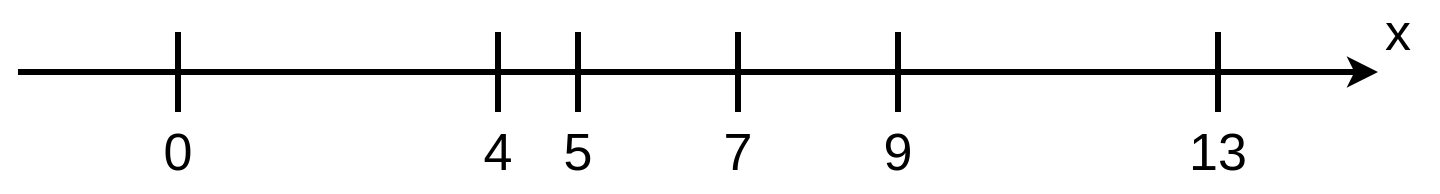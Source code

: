 <mxfile version="13.6.2" type="device" pages="3"><diagram id="4IxZMcBRCqeoXNSXJceS" name="Page-1"><mxGraphModel dx="1173" dy="684" grid="1" gridSize="10" guides="1" tooltips="1" connect="1" arrows="1" fold="1" page="1" pageScale="1" pageWidth="1169" pageHeight="827" math="0" shadow="0"><root><mxCell id="0"/><mxCell id="9rOc-Ag6cLwBSjtzbqxn-19" value="segments" parent="0" visible="0"/><mxCell id="9rOc-Ag6cLwBSjtzbqxn-20" value="" style="rounded=0;whiteSpace=wrap;html=1;fontSize=26;fillColor=#d5e8d4;strokeColor=none;" vertex="1" parent="9rOc-Ag6cLwBSjtzbqxn-19"><mxGeometry x="320" y="390" width="160" height="20" as="geometry"/></mxCell><mxCell id="9rOc-Ag6cLwBSjtzbqxn-23" value="" style="rounded=0;whiteSpace=wrap;html=1;fontSize=26;fillColor=#f8cecc;strokeColor=none;" vertex="1" parent="9rOc-Ag6cLwBSjtzbqxn-19"><mxGeometry x="480" y="390" width="40" height="20" as="geometry"/></mxCell><mxCell id="9rOc-Ag6cLwBSjtzbqxn-24" value="" style="rounded=0;whiteSpace=wrap;html=1;fontSize=26;fillColor=#dae8fc;strokeColor=none;" vertex="1" parent="9rOc-Ag6cLwBSjtzbqxn-19"><mxGeometry x="520" y="390" width="80" height="20" as="geometry"/></mxCell><mxCell id="9rOc-Ag6cLwBSjtzbqxn-25" value="" style="rounded=0;whiteSpace=wrap;html=1;fontSize=26;fillColor=#dae8fc;strokeColor=none;" vertex="1" parent="9rOc-Ag6cLwBSjtzbqxn-19"><mxGeometry x="600" y="390" width="80" height="20" as="geometry"/></mxCell><mxCell id="9rOc-Ag6cLwBSjtzbqxn-26" value="" style="rounded=0;whiteSpace=wrap;html=1;fontSize=26;fillColor=#d5e8d4;strokeColor=none;" vertex="1" parent="9rOc-Ag6cLwBSjtzbqxn-19"><mxGeometry x="680" y="390" width="160" height="20" as="geometry"/></mxCell><mxCell id="1" parent="0"/><mxCell id="9rOc-Ag6cLwBSjtzbqxn-1" value="" style="endArrow=classic;html=1;strokeWidth=3;" edge="1" parent="1"><mxGeometry width="50" height="50" relative="1" as="geometry"><mxPoint x="240" y="400" as="sourcePoint"/><mxPoint x="920" y="400" as="targetPoint"/></mxGeometry></mxCell><mxCell id="9rOc-Ag6cLwBSjtzbqxn-2" value="x" style="text;html=1;strokeColor=none;fillColor=none;align=center;verticalAlign=middle;whiteSpace=wrap;rounded=0;fontSize=26;" vertex="1" parent="1"><mxGeometry x="910" y="370" width="40" height="20" as="geometry"/></mxCell><mxCell id="9rOc-Ag6cLwBSjtzbqxn-3" value="" style="endArrow=none;html=1;strokeWidth=3;fontSize=26;" edge="1" parent="1"><mxGeometry width="50" height="50" relative="1" as="geometry"><mxPoint x="320" y="420" as="sourcePoint"/><mxPoint x="320" y="380" as="targetPoint"/></mxGeometry></mxCell><mxCell id="9rOc-Ag6cLwBSjtzbqxn-4" value="" style="endArrow=none;html=1;strokeWidth=3;fontSize=26;" edge="1" parent="1"><mxGeometry width="50" height="50" relative="1" as="geometry"><mxPoint x="480" y="420" as="sourcePoint"/><mxPoint x="480" y="380" as="targetPoint"/></mxGeometry></mxCell><mxCell id="9rOc-Ag6cLwBSjtzbqxn-5" value="" style="endArrow=none;html=1;strokeWidth=3;fontSize=26;" edge="1" parent="1"><mxGeometry width="50" height="50" relative="1" as="geometry"><mxPoint x="520" y="420" as="sourcePoint"/><mxPoint x="520" y="380" as="targetPoint"/></mxGeometry></mxCell><mxCell id="9rOc-Ag6cLwBSjtzbqxn-6" value="" style="endArrow=none;html=1;strokeWidth=3;fontSize=26;" edge="1" parent="1"><mxGeometry width="50" height="50" relative="1" as="geometry"><mxPoint x="600" y="420" as="sourcePoint"/><mxPoint x="600" y="380" as="targetPoint"/></mxGeometry></mxCell><mxCell id="9rOc-Ag6cLwBSjtzbqxn-7" value="" style="endArrow=none;html=1;strokeWidth=3;fontSize=26;" edge="1" parent="1"><mxGeometry width="50" height="50" relative="1" as="geometry"><mxPoint x="680" y="420" as="sourcePoint"/><mxPoint x="680" y="380" as="targetPoint"/></mxGeometry></mxCell><mxCell id="9rOc-Ag6cLwBSjtzbqxn-8" value="" style="endArrow=none;html=1;strokeWidth=3;fontSize=26;" edge="1" parent="1"><mxGeometry width="50" height="50" relative="1" as="geometry"><mxPoint x="840" y="420" as="sourcePoint"/><mxPoint x="840" y="380" as="targetPoint"/></mxGeometry></mxCell><mxCell id="9rOc-Ag6cLwBSjtzbqxn-9" value="0" style="text;html=1;strokeColor=none;fillColor=none;align=center;verticalAlign=middle;whiteSpace=wrap;rounded=0;fontSize=26;" vertex="1" parent="1"><mxGeometry x="300" y="420" width="40" height="40" as="geometry"/></mxCell><mxCell id="9rOc-Ag6cLwBSjtzbqxn-10" value="4" style="text;html=1;strokeColor=none;fillColor=none;align=center;verticalAlign=middle;whiteSpace=wrap;rounded=0;fontSize=26;" vertex="1" parent="1"><mxGeometry x="460" y="420" width="40" height="40" as="geometry"/></mxCell><mxCell id="9rOc-Ag6cLwBSjtzbqxn-11" value="5" style="text;html=1;strokeColor=none;fillColor=none;align=center;verticalAlign=middle;whiteSpace=wrap;rounded=0;fontSize=26;" vertex="1" parent="1"><mxGeometry x="500" y="420" width="40" height="40" as="geometry"/></mxCell><mxCell id="9rOc-Ag6cLwBSjtzbqxn-12" value="7" style="text;html=1;strokeColor=none;fillColor=none;align=center;verticalAlign=middle;whiteSpace=wrap;rounded=0;fontSize=26;" vertex="1" parent="1"><mxGeometry x="580" y="420" width="40" height="40" as="geometry"/></mxCell><mxCell id="9rOc-Ag6cLwBSjtzbqxn-13" value="9" style="text;html=1;strokeColor=none;fillColor=none;align=center;verticalAlign=middle;whiteSpace=wrap;rounded=0;fontSize=26;" vertex="1" parent="1"><mxGeometry x="660" y="420" width="40" height="40" as="geometry"/></mxCell><mxCell id="9rOc-Ag6cLwBSjtzbqxn-14" value="13" style="text;html=1;strokeColor=none;fillColor=none;align=center;verticalAlign=middle;whiteSpace=wrap;rounded=0;fontSize=26;" vertex="1" parent="1"><mxGeometry x="820" y="420" width="40" height="40" as="geometry"/></mxCell></root></mxGraphModel></diagram><diagram id="b6dFmag1QvJKVzDWfZvv" name="resolution"><mxGraphModel dx="1408" dy="821" grid="1" gridSize="10" guides="1" tooltips="1" connect="1" arrows="1" fold="1" page="1" pageScale="1" pageWidth="1169" pageHeight="827" math="0" shadow="0"><root><mxCell id="e_vRh98CDLZCGIjNmSVB-0"/><mxCell id="e_vRh98CDLZCGIjNmSVB-1" parent="e_vRh98CDLZCGIjNmSVB-0"/><mxCell id="_0P4pd1c-NF9jasHP2La-0" value="" style="rounded=0;whiteSpace=wrap;html=1;fontSize=26;fillColor=#d5e8d4;strokeWidth=2;" vertex="1" parent="e_vRh98CDLZCGIjNmSVB-1"><mxGeometry x="320" y="350" width="160" height="20" as="geometry"/></mxCell><mxCell id="_0P4pd1c-NF9jasHP2La-4" value="" style="rounded=0;whiteSpace=wrap;html=1;fontSize=26;fillColor=#d5e8d4;strokeWidth=2;" vertex="1" parent="e_vRh98CDLZCGIjNmSVB-1"><mxGeometry x="679" y="350" width="160" height="20" as="geometry"/></mxCell><mxCell id="_0P4pd1c-NF9jasHP2La-19" value="" style="rounded=0;whiteSpace=wrap;html=1;fontSize=26;fillColor=#f8cecc;strokeWidth=2;" vertex="1" parent="e_vRh98CDLZCGIjNmSVB-1"><mxGeometry x="479" y="190" width="40" height="20" as="geometry"/></mxCell><mxCell id="_0P4pd1c-NF9jasHP2La-22" value="" style="rounded=0;whiteSpace=wrap;html=1;fontSize=26;fillColor=#dae8fc;strokeWidth=2;" vertex="1" parent="e_vRh98CDLZCGIjNmSVB-1"><mxGeometry x="519" y="270" width="80" height="20" as="geometry"/></mxCell><mxCell id="_0P4pd1c-NF9jasHP2La-23" value="" style="rounded=0;whiteSpace=wrap;html=1;fontSize=26;fillColor=#dae8fc;strokeWidth=2;" vertex="1" parent="e_vRh98CDLZCGIjNmSVB-1"><mxGeometry x="599" y="270" width="80" height="20" as="geometry"/></mxCell><mxCell id="7n1yB0ruDdPp2f8_EnPd-14" value="" style="group" vertex="1" connectable="0" parent="e_vRh98CDLZCGIjNmSVB-1"><mxGeometry x="240" y="390" width="710" height="90" as="geometry"/></mxCell><mxCell id="7n1yB0ruDdPp2f8_EnPd-0" value="" style="endArrow=classic;html=1;strokeWidth=3;" edge="1" parent="7n1yB0ruDdPp2f8_EnPd-14"><mxGeometry width="50" height="50" relative="1" as="geometry"><mxPoint y="30" as="sourcePoint"/><mxPoint x="680" y="30" as="targetPoint"/></mxGeometry></mxCell><mxCell id="7n1yB0ruDdPp2f8_EnPd-1" value="x" style="text;html=1;strokeColor=none;fillColor=none;align=center;verticalAlign=middle;whiteSpace=wrap;rounded=0;fontSize=26;" vertex="1" parent="7n1yB0ruDdPp2f8_EnPd-14"><mxGeometry x="670" width="40" height="20" as="geometry"/></mxCell><mxCell id="7n1yB0ruDdPp2f8_EnPd-2" value="" style="endArrow=none;html=1;strokeWidth=3;fontSize=26;" edge="1" parent="7n1yB0ruDdPp2f8_EnPd-14"><mxGeometry width="50" height="50" relative="1" as="geometry"><mxPoint x="80" y="50" as="sourcePoint"/><mxPoint x="80" y="10" as="targetPoint"/></mxGeometry></mxCell><mxCell id="7n1yB0ruDdPp2f8_EnPd-3" value="" style="endArrow=none;html=1;strokeWidth=3;fontSize=26;" edge="1" parent="7n1yB0ruDdPp2f8_EnPd-14"><mxGeometry width="50" height="50" relative="1" as="geometry"><mxPoint x="240" y="50" as="sourcePoint"/><mxPoint x="240" y="10" as="targetPoint"/></mxGeometry></mxCell><mxCell id="7n1yB0ruDdPp2f8_EnPd-4" value="" style="endArrow=none;html=1;strokeWidth=3;fontSize=26;" edge="1" parent="7n1yB0ruDdPp2f8_EnPd-14"><mxGeometry width="50" height="50" relative="1" as="geometry"><mxPoint x="280" y="50" as="sourcePoint"/><mxPoint x="280" y="10" as="targetPoint"/></mxGeometry></mxCell><mxCell id="7n1yB0ruDdPp2f8_EnPd-5" value="" style="endArrow=none;html=1;strokeWidth=3;fontSize=26;" edge="1" parent="7n1yB0ruDdPp2f8_EnPd-14"><mxGeometry width="50" height="50" relative="1" as="geometry"><mxPoint x="360" y="50" as="sourcePoint"/><mxPoint x="360" y="10" as="targetPoint"/></mxGeometry></mxCell><mxCell id="7n1yB0ruDdPp2f8_EnPd-6" value="" style="endArrow=none;html=1;strokeWidth=3;fontSize=26;" edge="1" parent="7n1yB0ruDdPp2f8_EnPd-14"><mxGeometry width="50" height="50" relative="1" as="geometry"><mxPoint x="440" y="50" as="sourcePoint"/><mxPoint x="440" y="10" as="targetPoint"/></mxGeometry></mxCell><mxCell id="7n1yB0ruDdPp2f8_EnPd-7" value="" style="endArrow=none;html=1;strokeWidth=3;fontSize=26;" edge="1" parent="7n1yB0ruDdPp2f8_EnPd-14"><mxGeometry width="50" height="50" relative="1" as="geometry"><mxPoint x="600" y="50" as="sourcePoint"/><mxPoint x="600" y="10" as="targetPoint"/></mxGeometry></mxCell><mxCell id="7n1yB0ruDdPp2f8_EnPd-8" value="0" style="text;html=1;strokeColor=none;fillColor=none;align=center;verticalAlign=middle;whiteSpace=wrap;rounded=0;fontSize=26;" vertex="1" parent="7n1yB0ruDdPp2f8_EnPd-14"><mxGeometry x="60" y="50" width="40" height="40" as="geometry"/></mxCell><mxCell id="7n1yB0ruDdPp2f8_EnPd-9" value="4" style="text;html=1;strokeColor=none;fillColor=none;align=center;verticalAlign=middle;whiteSpace=wrap;rounded=0;fontSize=26;" vertex="1" parent="7n1yB0ruDdPp2f8_EnPd-14"><mxGeometry x="220" y="50" width="40" height="40" as="geometry"/></mxCell><mxCell id="7n1yB0ruDdPp2f8_EnPd-10" value="5" style="text;html=1;strokeColor=none;fillColor=none;align=center;verticalAlign=middle;whiteSpace=wrap;rounded=0;fontSize=26;" vertex="1" parent="7n1yB0ruDdPp2f8_EnPd-14"><mxGeometry x="260" y="50" width="40" height="40" as="geometry"/></mxCell><mxCell id="7n1yB0ruDdPp2f8_EnPd-11" value="7" style="text;html=1;strokeColor=none;fillColor=none;align=center;verticalAlign=middle;whiteSpace=wrap;rounded=0;fontSize=26;" vertex="1" parent="7n1yB0ruDdPp2f8_EnPd-14"><mxGeometry x="340" y="50" width="40" height="40" as="geometry"/></mxCell><mxCell id="7n1yB0ruDdPp2f8_EnPd-12" value="9" style="text;html=1;strokeColor=none;fillColor=none;align=center;verticalAlign=middle;whiteSpace=wrap;rounded=0;fontSize=26;" vertex="1" parent="7n1yB0ruDdPp2f8_EnPd-14"><mxGeometry x="420" y="50" width="40" height="40" as="geometry"/></mxCell><mxCell id="7n1yB0ruDdPp2f8_EnPd-13" value="13" style="text;html=1;strokeColor=none;fillColor=none;align=center;verticalAlign=middle;whiteSpace=wrap;rounded=0;fontSize=26;" vertex="1" parent="7n1yB0ruDdPp2f8_EnPd-14"><mxGeometry x="580" y="50" width="40" height="40" as="geometry"/></mxCell><mxCell id="7n1yB0ruDdPp2f8_EnPd-15" value="Cell width: 4" style="text;html=1;strokeColor=none;fillColor=none;align=center;verticalAlign=middle;whiteSpace=wrap;rounded=0;fontSize=26;" vertex="1" parent="e_vRh98CDLZCGIjNmSVB-1"><mxGeometry x="80" y="350" width="160" height="20" as="geometry"/></mxCell><mxCell id="7n1yB0ruDdPp2f8_EnPd-16" value="Cell width: 2" style="text;html=1;strokeColor=none;fillColor=none;align=center;verticalAlign=middle;whiteSpace=wrap;rounded=0;fontSize=26;" vertex="1" parent="e_vRh98CDLZCGIjNmSVB-1"><mxGeometry x="80" y="270" width="160" height="20" as="geometry"/></mxCell><mxCell id="7n1yB0ruDdPp2f8_EnPd-17" value="Cell width: 1" style="text;html=1;strokeColor=none;fillColor=none;align=center;verticalAlign=middle;whiteSpace=wrap;rounded=0;fontSize=26;" vertex="1" parent="e_vRh98CDLZCGIjNmSVB-1"><mxGeometry x="80" y="190" width="160" height="20" as="geometry"/></mxCell></root></mxGraphModel></diagram><diagram id="0u4__ggTEvqraVXelnUl" name="Page-3"><mxGraphModel dx="3328" dy="1883" grid="1" gridSize="10" guides="1" tooltips="1" connect="1" arrows="1" fold="1" page="1" pageScale="1" pageWidth="1169" pageHeight="827" math="0" shadow="0"><root><mxCell id="9dSKO-LoE7_sZD07vku8-0"/><mxCell id="9dSKO-LoE7_sZD07vku8-1" parent="9dSKO-LoE7_sZD07vku8-0"/><mxCell id="9dSKO-LoE7_sZD07vku8-2" value="" style="rounded=0;whiteSpace=wrap;html=1;fontSize=26;fillColor=#d5e8d4;strokeWidth=2;" vertex="1" parent="9dSKO-LoE7_sZD07vku8-1"><mxGeometry x="320" y="350" width="160" height="20" as="geometry"/></mxCell><mxCell id="9dSKO-LoE7_sZD07vku8-3" value="" style="rounded=0;whiteSpace=wrap;html=1;fontSize=26;fillColor=#d5e8d4;strokeWidth=2;" vertex="1" parent="9dSKO-LoE7_sZD07vku8-1"><mxGeometry x="679" y="350" width="160" height="20" as="geometry"/></mxCell><mxCell id="9dSKO-LoE7_sZD07vku8-4" value="" style="rounded=0;whiteSpace=wrap;html=1;fontSize=26;fillColor=#f8cecc;strokeWidth=2;" vertex="1" parent="9dSKO-LoE7_sZD07vku8-1"><mxGeometry x="479" y="190" width="40" height="20" as="geometry"/></mxCell><mxCell id="9dSKO-LoE7_sZD07vku8-5" value="" style="rounded=0;whiteSpace=wrap;html=1;fontSize=26;fillColor=#dae8fc;strokeWidth=2;" vertex="1" parent="9dSKO-LoE7_sZD07vku8-1"><mxGeometry x="519" y="270" width="80" height="20" as="geometry"/></mxCell><mxCell id="9dSKO-LoE7_sZD07vku8-6" value="" style="rounded=0;whiteSpace=wrap;html=1;fontSize=26;fillColor=#dae8fc;strokeWidth=2;" vertex="1" parent="9dSKO-LoE7_sZD07vku8-1"><mxGeometry x="599" y="270" width="80" height="20" as="geometry"/></mxCell><mxCell id="9dSKO-LoE7_sZD07vku8-7" value="" style="group" vertex="1" connectable="0" parent="9dSKO-LoE7_sZD07vku8-1"><mxGeometry x="240" y="390" width="710" height="90" as="geometry"/></mxCell><mxCell id="9dSKO-LoE7_sZD07vku8-8" value="" style="endArrow=classic;html=1;strokeWidth=3;" edge="1" parent="9dSKO-LoE7_sZD07vku8-7"><mxGeometry width="50" height="50" relative="1" as="geometry"><mxPoint y="30" as="sourcePoint"/><mxPoint x="680" y="30" as="targetPoint"/></mxGeometry></mxCell><mxCell id="9dSKO-LoE7_sZD07vku8-9" value="x" style="text;html=1;strokeColor=none;fillColor=none;align=center;verticalAlign=middle;whiteSpace=wrap;rounded=0;fontSize=26;" vertex="1" parent="9dSKO-LoE7_sZD07vku8-7"><mxGeometry x="670" width="40" height="20" as="geometry"/></mxCell><mxCell id="9dSKO-LoE7_sZD07vku8-10" value="" style="endArrow=none;html=1;strokeWidth=3;fontSize=26;" edge="1" parent="9dSKO-LoE7_sZD07vku8-7"><mxGeometry width="50" height="50" relative="1" as="geometry"><mxPoint x="80" y="50" as="sourcePoint"/><mxPoint x="80" y="10" as="targetPoint"/></mxGeometry></mxCell><mxCell id="9dSKO-LoE7_sZD07vku8-11" value="" style="endArrow=none;html=1;strokeWidth=3;fontSize=26;" edge="1" parent="9dSKO-LoE7_sZD07vku8-7"><mxGeometry width="50" height="50" relative="1" as="geometry"><mxPoint x="240" y="50" as="sourcePoint"/><mxPoint x="240" y="10" as="targetPoint"/></mxGeometry></mxCell><mxCell id="9dSKO-LoE7_sZD07vku8-12" value="" style="endArrow=none;html=1;strokeWidth=3;fontSize=26;" edge="1" parent="9dSKO-LoE7_sZD07vku8-7"><mxGeometry width="50" height="50" relative="1" as="geometry"><mxPoint x="280" y="50" as="sourcePoint"/><mxPoint x="280" y="10" as="targetPoint"/></mxGeometry></mxCell><mxCell id="9dSKO-LoE7_sZD07vku8-13" value="" style="endArrow=none;html=1;strokeWidth=3;fontSize=26;" edge="1" parent="9dSKO-LoE7_sZD07vku8-7"><mxGeometry width="50" height="50" relative="1" as="geometry"><mxPoint x="360" y="50" as="sourcePoint"/><mxPoint x="360" y="10" as="targetPoint"/></mxGeometry></mxCell><mxCell id="9dSKO-LoE7_sZD07vku8-14" value="" style="endArrow=none;html=1;strokeWidth=3;fontSize=26;" edge="1" parent="9dSKO-LoE7_sZD07vku8-7"><mxGeometry width="50" height="50" relative="1" as="geometry"><mxPoint x="440" y="50" as="sourcePoint"/><mxPoint x="440" y="10" as="targetPoint"/></mxGeometry></mxCell><mxCell id="9dSKO-LoE7_sZD07vku8-15" value="" style="endArrow=none;html=1;strokeWidth=3;fontSize=26;" edge="1" parent="9dSKO-LoE7_sZD07vku8-7"><mxGeometry width="50" height="50" relative="1" as="geometry"><mxPoint x="600" y="50" as="sourcePoint"/><mxPoint x="600" y="10" as="targetPoint"/></mxGeometry></mxCell><mxCell id="9dSKO-LoE7_sZD07vku8-16" value="0" style="text;html=1;strokeColor=none;fillColor=none;align=center;verticalAlign=middle;whiteSpace=wrap;rounded=0;fontSize=26;" vertex="1" parent="9dSKO-LoE7_sZD07vku8-7"><mxGeometry x="60" y="50" width="40" height="40" as="geometry"/></mxCell><mxCell id="9dSKO-LoE7_sZD07vku8-17" value="4" style="text;html=1;strokeColor=none;fillColor=none;align=center;verticalAlign=middle;whiteSpace=wrap;rounded=0;fontSize=26;" vertex="1" parent="9dSKO-LoE7_sZD07vku8-7"><mxGeometry x="220" y="50" width="40" height="40" as="geometry"/></mxCell><mxCell id="9dSKO-LoE7_sZD07vku8-18" value="5" style="text;html=1;strokeColor=none;fillColor=none;align=center;verticalAlign=middle;whiteSpace=wrap;rounded=0;fontSize=26;" vertex="1" parent="9dSKO-LoE7_sZD07vku8-7"><mxGeometry x="260" y="50" width="40" height="40" as="geometry"/></mxCell><mxCell id="9dSKO-LoE7_sZD07vku8-19" value="7" style="text;html=1;strokeColor=none;fillColor=none;align=center;verticalAlign=middle;whiteSpace=wrap;rounded=0;fontSize=26;" vertex="1" parent="9dSKO-LoE7_sZD07vku8-7"><mxGeometry x="340" y="50" width="40" height="40" as="geometry"/></mxCell><mxCell id="9dSKO-LoE7_sZD07vku8-20" value="9" style="text;html=1;strokeColor=none;fillColor=none;align=center;verticalAlign=middle;whiteSpace=wrap;rounded=0;fontSize=26;" vertex="1" parent="9dSKO-LoE7_sZD07vku8-7"><mxGeometry x="420" y="50" width="40" height="40" as="geometry"/></mxCell><mxCell id="9dSKO-LoE7_sZD07vku8-21" value="13" style="text;html=1;strokeColor=none;fillColor=none;align=center;verticalAlign=middle;whiteSpace=wrap;rounded=0;fontSize=26;" vertex="1" parent="9dSKO-LoE7_sZD07vku8-7"><mxGeometry x="580" y="50" width="40" height="40" as="geometry"/></mxCell><mxCell id="9dSKO-LoE7_sZD07vku8-22" value="Cell width: 4" style="text;html=1;strokeColor=none;fillColor=none;align=center;verticalAlign=middle;whiteSpace=wrap;rounded=0;fontSize=26;" vertex="1" parent="9dSKO-LoE7_sZD07vku8-1"><mxGeometry x="80" y="350" width="160" height="20" as="geometry"/></mxCell><mxCell id="9dSKO-LoE7_sZD07vku8-23" value="Cell width: 2" style="text;html=1;strokeColor=none;fillColor=none;align=center;verticalAlign=middle;whiteSpace=wrap;rounded=0;fontSize=26;" vertex="1" parent="9dSKO-LoE7_sZD07vku8-1"><mxGeometry x="80" y="270" width="160" height="20" as="geometry"/></mxCell><mxCell id="9dSKO-LoE7_sZD07vku8-24" value="Cell width: 1" style="text;html=1;strokeColor=none;fillColor=none;align=center;verticalAlign=middle;whiteSpace=wrap;rounded=0;fontSize=26;" vertex="1" parent="9dSKO-LoE7_sZD07vku8-1"><mxGeometry x="80" y="190" width="160" height="20" as="geometry"/></mxCell><mxCell id="9dSKO-LoE7_sZD07vku8-25" value="" style="rounded=0;whiteSpace=wrap;html=1;fontSize=26;fillColor=#f8cecc;strokeWidth=2;" vertex="1" parent="9dSKO-LoE7_sZD07vku8-1"><mxGeometry x="330" y="190" width="40" height="20" as="geometry"/></mxCell><mxCell id="9dSKO-LoE7_sZD07vku8-26" value="" style="rounded=0;whiteSpace=wrap;html=1;fontSize=26;fillColor=#f8cecc;strokeWidth=2;" vertex="1" parent="9dSKO-LoE7_sZD07vku8-1"><mxGeometry x="390" y="190" width="40" height="20" as="geometry"/></mxCell><mxCell id="9dSKO-LoE7_sZD07vku8-28" value="" style="rounded=0;whiteSpace=wrap;html=1;fontSize=26;fillColor=#dae8fc;strokeWidth=2;" vertex="1" parent="9dSKO-LoE7_sZD07vku8-1"><mxGeometry x="750" y="270" width="80" height="20" as="geometry"/></mxCell><mxCell id="9dSKO-LoE7_sZD07vku8-29" value="" style="rounded=0;whiteSpace=wrap;html=1;fontSize=26;fillColor=#dae8fc;strokeWidth=2;" vertex="1" parent="9dSKO-LoE7_sZD07vku8-1"><mxGeometry x="439" y="270" width="80" height="20" as="geometry"/></mxCell></root></mxGraphModel></diagram></mxfile>